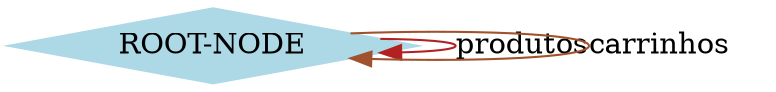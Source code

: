 digraph state {
 graph [fontsize=12]
rankdir=TB;
"ROOT-NODE" -> "ROOT-NODE" [label = "produtos", color = "firebrick"];
"ROOT-NODE" -> "ROOT-NODE" [label = "carrinhos", color = "sienna"];
"ROOT-NODE" [color = "lightblue", style = "filled, solid", shape = "diamond"]
subgraph "cluster_num_carrinho" {node [style=filled,color=white]; label="num_carrinho"; style=filled;color=lightgrey; }
subgraph "cluster_produto" {node [style=filled,color=white]; label="produto"; style=filled;color=lightgrey; }
}